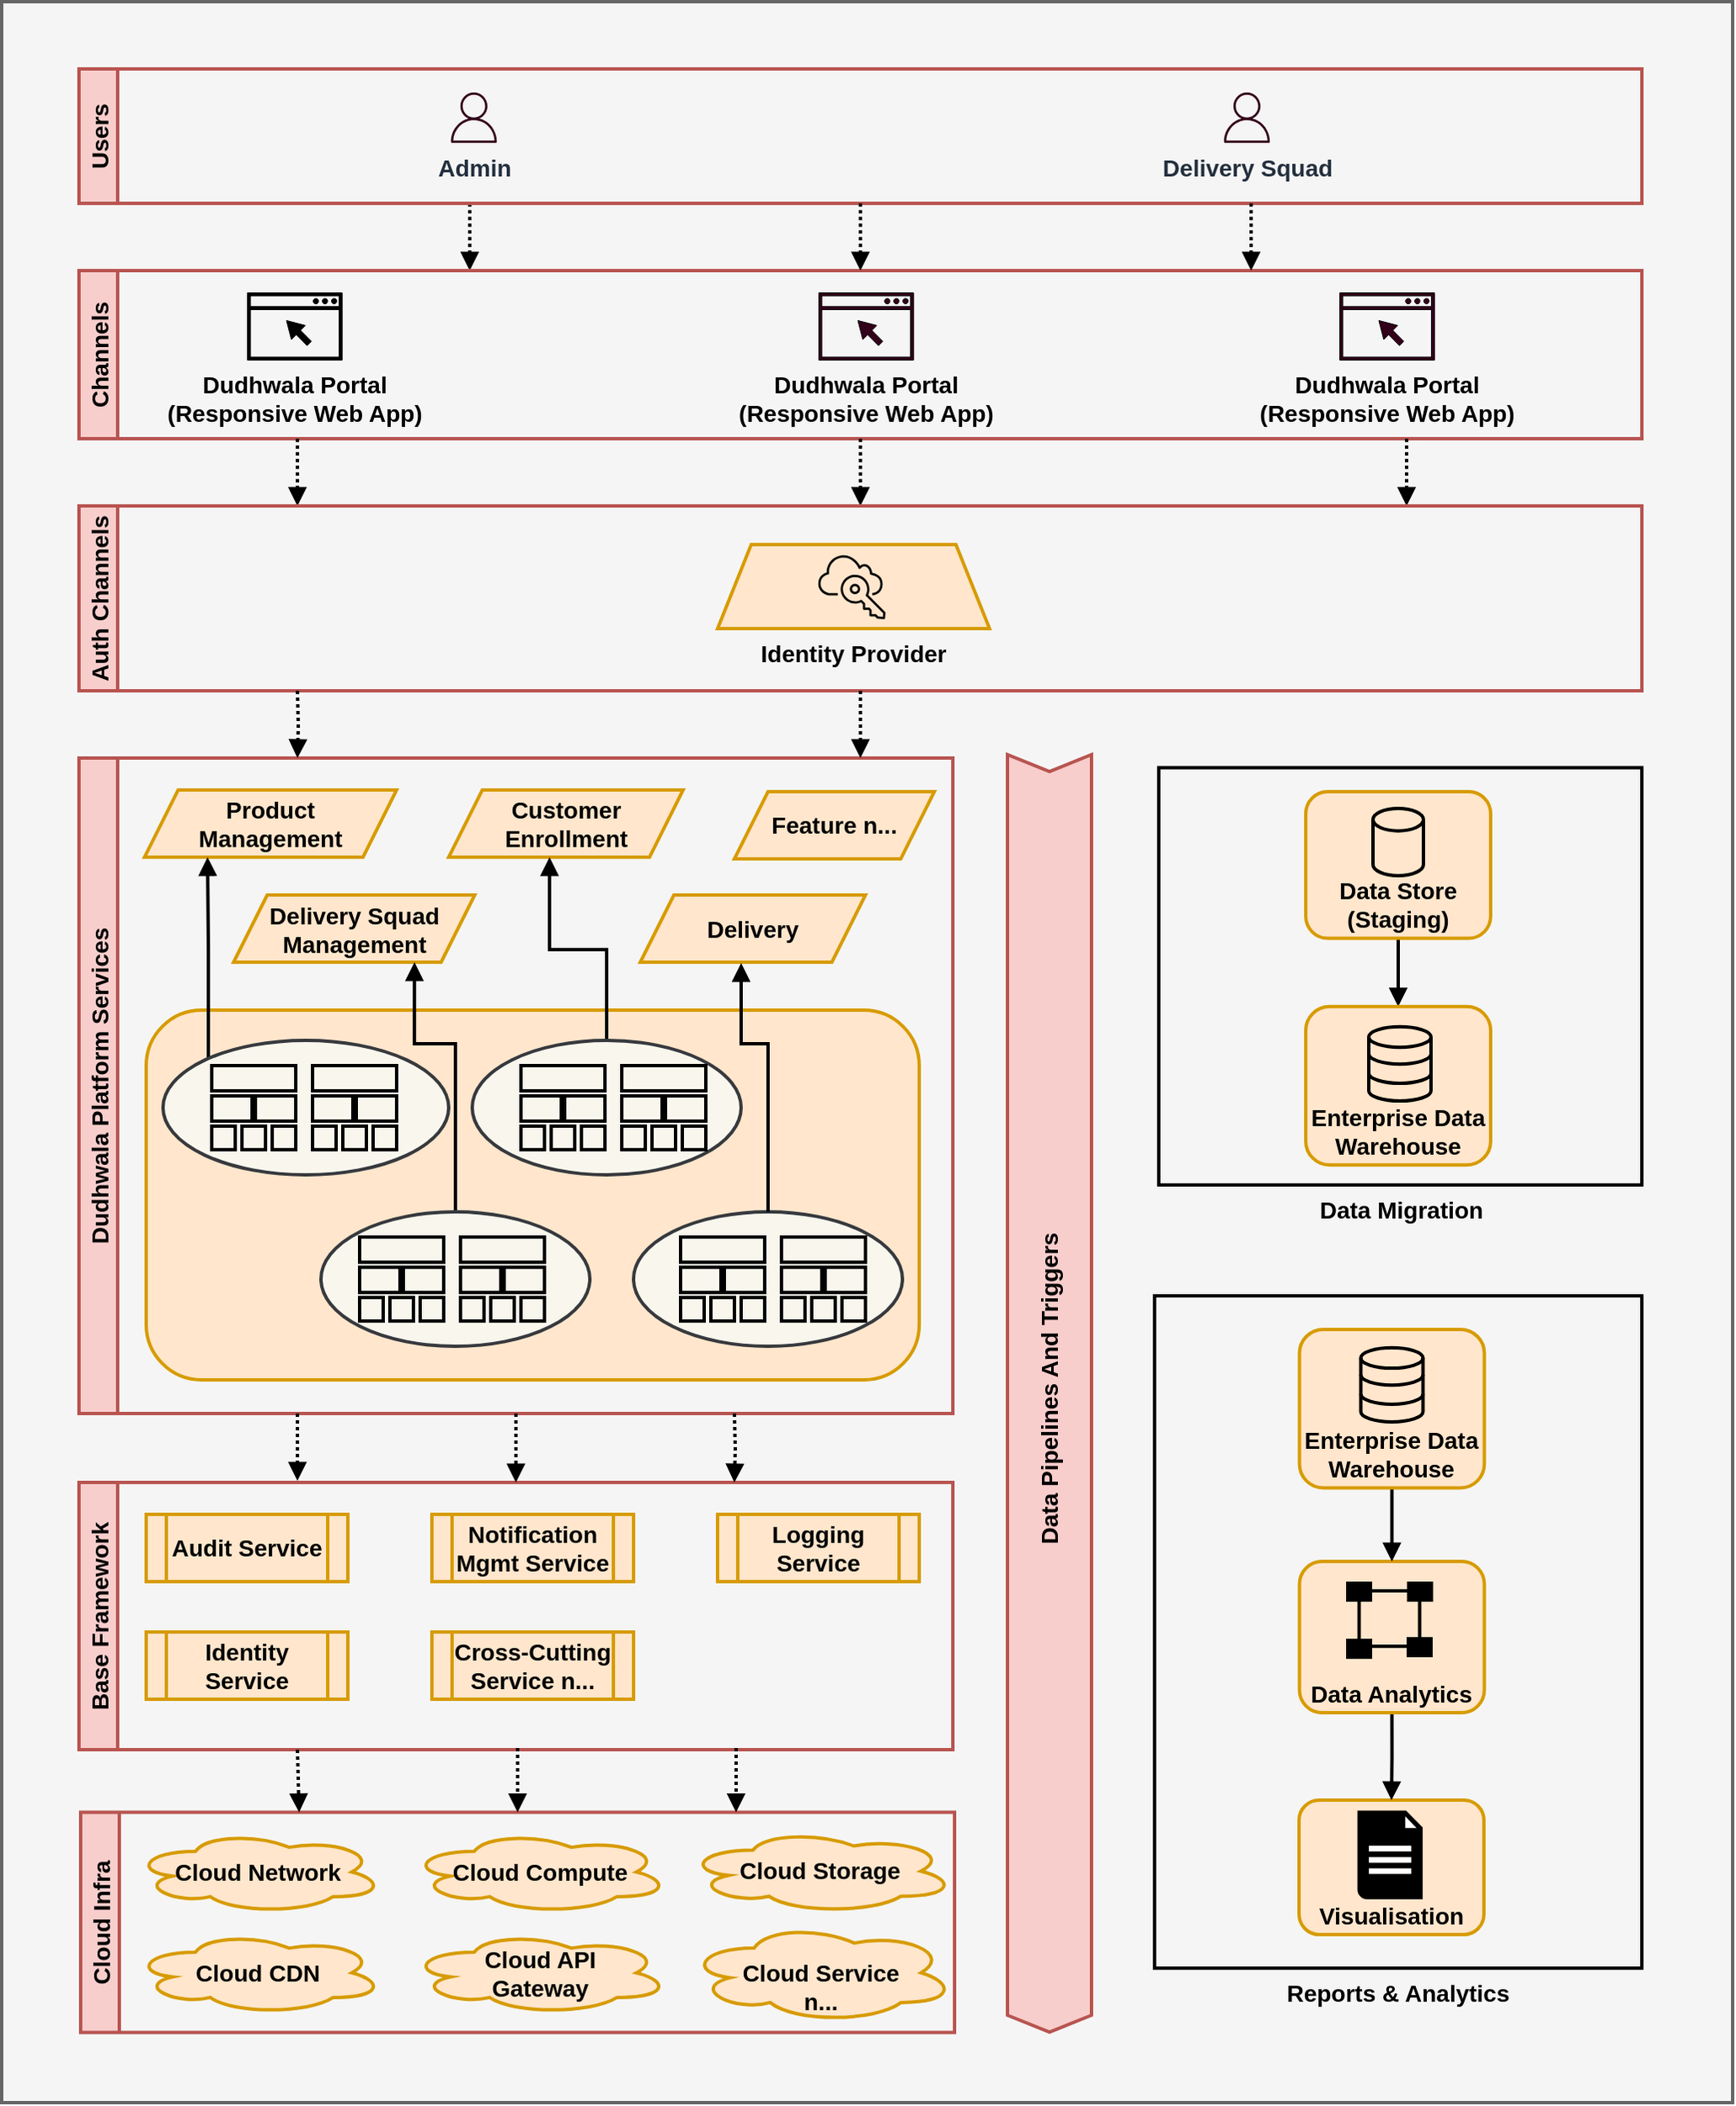 <mxfile>
    <diagram id="JbyR6IlPqAX62n-xWFW8" name="Page-1">
        <mxGraphModel dx="727" dy="558" grid="1" gridSize="10" guides="1" tooltips="1" connect="1" arrows="1" fold="1" page="1" pageScale="1" pageWidth="827" pageHeight="1169" math="0" shadow="0">
            <root>
                <mxCell id="0"/>
                <mxCell id="1" parent="0"/>
                <mxCell id="o24XuK63UDQuEkNAiOs7-57" value="" style="rounded=0;whiteSpace=wrap;html=1;labelBorderColor=none;fillStyle=solid;strokeColor=#666666;strokeWidth=2;fontFamily=Helvetica;fontSize=14;fontColor=#333333;fillColor=#f5f5f5;fontStyle=1" parent="1" vertex="1">
                    <mxGeometry x="54" y="10" width="1030" height="1250" as="geometry"/>
                </mxCell>
                <mxCell id="dCYVfvfBqd2NlbiFJZVF-13" value="" style="edgeStyle=orthogonalEdgeStyle;rounded=0;orthogonalLoop=1;jettySize=auto;html=1;entryX=0.25;entryY=0;entryDx=0;entryDy=0;exitX=0.25;exitY=1;exitDx=0;exitDy=0;dashed=1;endArrow=block;endFill=1;sketch=0;fontFamily=Helvetica;fontSize=14;strokeColor=#000000;strokeWidth=2;dashPattern=1 1;fontStyle=1" parent="1" source="dCYVfvfBqd2NlbiFJZVF-7" target="dCYVfvfBqd2NlbiFJZVF-8" edge="1">
                    <mxGeometry relative="1" as="geometry"/>
                </mxCell>
                <mxCell id="dCYVfvfBqd2NlbiFJZVF-7" value="Users" style="swimlane;horizontal=0;fontStyle=1;sketch=0;fontFamily=Helvetica;fillColor=#f8cecc;strokeColor=#b85450;fontSize=14;strokeWidth=2;" parent="1" vertex="1">
                    <mxGeometry x="100" y="50" width="930" height="80" as="geometry">
                        <mxRectangle x="100" y="50" width="30" height="60" as="alternateBounds"/>
                    </mxGeometry>
                </mxCell>
                <mxCell id="dCYVfvfBqd2NlbiFJZVF-23" value="Admin" style="sketch=0;outlineConnect=0;fontColor=#232F3E;gradientColor=none;fillColor=#33001A;strokeColor=#000000;dashed=0;verticalLabelPosition=bottom;verticalAlign=top;align=center;html=1;fontSize=14;fontStyle=1;aspect=fixed;pointerEvents=1;shape=mxgraph.aws4.user;fontFamily=Helvetica;strokeWidth=2;" parent="dCYVfvfBqd2NlbiFJZVF-7" vertex="1">
                    <mxGeometry x="220" y="14" width="30" height="30" as="geometry"/>
                </mxCell>
                <mxCell id="dCYVfvfBqd2NlbiFJZVF-24" value="Delivery Squad" style="sketch=0;outlineConnect=0;fontColor=#232F3E;gradientColor=none;fillColor=#33001A;strokeColor=#000000;dashed=0;verticalLabelPosition=bottom;verticalAlign=top;align=center;html=1;fontSize=14;fontStyle=1;aspect=fixed;pointerEvents=1;shape=mxgraph.aws4.user;fontFamily=Helvetica;strokeWidth=2;" parent="dCYVfvfBqd2NlbiFJZVF-7" vertex="1">
                    <mxGeometry x="680" y="14" width="30" height="30" as="geometry"/>
                </mxCell>
                <mxCell id="dCYVfvfBqd2NlbiFJZVF-8" value="Channels" style="swimlane;horizontal=0;fontStyle=1;sketch=0;fontFamily=Helvetica;fillColor=#f8cecc;strokeColor=#b85450;fontSize=14;strokeWidth=2;" parent="1" vertex="1">
                    <mxGeometry x="100" y="170" width="930" height="100" as="geometry">
                        <mxRectangle x="100" y="170" width="30" height="60" as="alternateBounds"/>
                    </mxGeometry>
                </mxCell>
                <mxCell id="dCYVfvfBqd2NlbiFJZVF-32" value="Dudhwala Portal &lt;br&gt;(Responsive Web App)" style="sketch=0;pointerEvents=1;shadow=0;dashed=0;html=1;strokeColor=#000000;fillColor=#000000;aspect=fixed;labelPosition=center;verticalLabelPosition=bottom;verticalAlign=top;align=center;outlineConnect=0;shape=mxgraph.vvd.web_browser;fillStyle=solid;fontFamily=Helvetica;fontSize=14;strokeWidth=0.5;fontStyle=1" parent="dCYVfvfBqd2NlbiFJZVF-8" vertex="1">
                    <mxGeometry x="100" y="13" width="56.34" height="40" as="geometry"/>
                </mxCell>
                <mxCell id="o24XuK63UDQuEkNAiOs7-1" value="Dudhwala Portal&lt;br&gt;(Responsive Web App)" style="sketch=0;pointerEvents=1;shadow=0;dashed=0;html=1;strokeColor=#000000;fillColor=#33001A;aspect=fixed;labelPosition=center;verticalLabelPosition=bottom;verticalAlign=top;align=center;outlineConnect=0;shape=mxgraph.vvd.web_browser;fillStyle=solid;fontFamily=Helvetica;fontSize=14;strokeWidth=0.5;fontStyle=1" parent="dCYVfvfBqd2NlbiFJZVF-8" vertex="1">
                    <mxGeometry x="750" y="13" width="56.34" height="40" as="geometry"/>
                </mxCell>
                <mxCell id="o24XuK63UDQuEkNAiOs7-41" value="Dudhwala Portal&lt;br&gt;(Responsive Web App)" style="sketch=0;pointerEvents=1;shadow=0;dashed=0;html=1;strokeColor=#000000;fillColor=#33001A;aspect=fixed;labelPosition=center;verticalLabelPosition=bottom;verticalAlign=top;align=center;outlineConnect=0;shape=mxgraph.vvd.web_browser;fillStyle=solid;fontFamily=Helvetica;fontSize=14;strokeWidth=0.5;fontStyle=1" parent="dCYVfvfBqd2NlbiFJZVF-8" vertex="1">
                    <mxGeometry x="440" y="13" width="56.34" height="40" as="geometry"/>
                </mxCell>
                <mxCell id="dCYVfvfBqd2NlbiFJZVF-14" value="" style="edgeStyle=orthogonalEdgeStyle;rounded=0;orthogonalLoop=1;jettySize=auto;html=1;exitX=0.5;exitY=1;exitDx=0;exitDy=0;entryX=0.5;entryY=0;entryDx=0;entryDy=0;dashed=1;endArrow=block;endFill=1;sketch=0;fontFamily=Helvetica;fontSize=14;strokeColor=#000000;strokeWidth=2;dashPattern=1 1;fontStyle=1" parent="1" source="dCYVfvfBqd2NlbiFJZVF-7" target="dCYVfvfBqd2NlbiFJZVF-8" edge="1">
                    <mxGeometry relative="1" as="geometry">
                        <mxPoint x="240" y="150" as="sourcePoint"/>
                        <mxPoint x="290" y="160" as="targetPoint"/>
                        <Array as="points">
                            <mxPoint x="565" y="130"/>
                            <mxPoint x="565" y="170"/>
                        </Array>
                    </mxGeometry>
                </mxCell>
                <mxCell id="dCYVfvfBqd2NlbiFJZVF-16" value="Dudhwala Platform Services" style="swimlane;horizontal=0;fontStyle=1;fontSize=14;sketch=0;fontFamily=Helvetica;fillColor=#f8cecc;strokeColor=#b85450;strokeWidth=2;" parent="1" vertex="1">
                    <mxGeometry x="100" y="460" width="520" height="390" as="geometry">
                        <mxRectangle x="100" y="170" width="30" height="60" as="alternateBounds"/>
                    </mxGeometry>
                </mxCell>
                <mxCell id="j7dnmn5wsTtFB2skk1Vw-63" value="Product &lt;br&gt;Management" style="shape=parallelogram;perimeter=parallelogramPerimeter;whiteSpace=wrap;html=1;fixedSize=1;rounded=0;glass=0;sketch=0;curveFitting=0.95;strokeWidth=2;fontFamily=Helvetica;fillColor=#ffe6cc;fontSize=14;strokeColor=#d79b00;fontStyle=1" parent="dCYVfvfBqd2NlbiFJZVF-16" vertex="1">
                    <mxGeometry x="39" y="19" width="150" height="40" as="geometry"/>
                </mxCell>
                <mxCell id="j7dnmn5wsTtFB2skk1Vw-64" value="Delivery Squad Management" style="shape=parallelogram;perimeter=parallelogramPerimeter;whiteSpace=wrap;html=1;fixedSize=1;rounded=0;glass=0;sketch=0;curveFitting=0.95;strokeWidth=2;fontFamily=Helvetica;fillColor=#ffe6cc;fontSize=14;strokeColor=#d79b00;fontStyle=1" parent="dCYVfvfBqd2NlbiFJZVF-16" vertex="1">
                    <mxGeometry x="92" y="81.5" width="143.5" height="40" as="geometry"/>
                </mxCell>
                <mxCell id="j7dnmn5wsTtFB2skk1Vw-65" value="Customer Enrollment" style="shape=parallelogram;perimeter=parallelogramPerimeter;whiteSpace=wrap;html=1;fixedSize=1;rounded=0;glass=0;sketch=0;curveFitting=0.95;strokeWidth=2;fontFamily=Helvetica;fillColor=#ffe6cc;fontSize=14;strokeColor=#d79b00;fontStyle=1" parent="dCYVfvfBqd2NlbiFJZVF-16" vertex="1">
                    <mxGeometry x="220" y="19" width="139.5" height="40" as="geometry"/>
                </mxCell>
                <mxCell id="j7dnmn5wsTtFB2skk1Vw-66" value="Delivery" style="shape=parallelogram;perimeter=parallelogramPerimeter;whiteSpace=wrap;html=1;fixedSize=1;rounded=0;glass=0;sketch=0;curveFitting=0.95;strokeWidth=2;fontFamily=Helvetica;fillColor=#ffe6cc;fontSize=14;strokeColor=#d79b00;fontStyle=1" parent="dCYVfvfBqd2NlbiFJZVF-16" vertex="1">
                    <mxGeometry x="334" y="81.5" width="134" height="40" as="geometry"/>
                </mxCell>
                <mxCell id="j7dnmn5wsTtFB2skk1Vw-1" value="" style="rounded=1;whiteSpace=wrap;html=1;sketch=0;spacing=2;strokeWidth=2;glass=0;curveFitting=0.95;fillColor=#ffe6cc;fontFamily=Helvetica;fontSize=14;strokeColor=#d79b00;fontStyle=1" parent="dCYVfvfBqd2NlbiFJZVF-16" vertex="1">
                    <mxGeometry x="40" y="150" width="460" height="220" as="geometry"/>
                </mxCell>
                <mxCell id="j7dnmn5wsTtFB2skk1Vw-67" value="" style="edgeStyle=orthogonalEdgeStyle;rounded=0;orthogonalLoop=1;jettySize=auto;html=1;sketch=0;fillColor=none;fontFamily=Helvetica;endArrow=block;endFill=1;fontSize=14;strokeColor=#000000;strokeWidth=2;fontStyle=1;exitX=0;exitY=0;exitDx=0;exitDy=0;entryX=0.25;entryY=1;entryDx=0;entryDy=0;" parent="dCYVfvfBqd2NlbiFJZVF-16" source="dCYVfvfBqd2NlbiFJZVF-63" target="j7dnmn5wsTtFB2skk1Vw-63" edge="1">
                    <mxGeometry relative="1" as="geometry">
                        <mxPoint x="120" y="160" as="sourcePoint"/>
                        <Array as="points">
                            <mxPoint x="77" y="180"/>
                            <mxPoint x="77" y="114"/>
                        </Array>
                    </mxGeometry>
                </mxCell>
                <mxCell id="dCYVfvfBqd2NlbiFJZVF-63" value="" style="ellipse;whiteSpace=wrap;html=1;sketch=0;fillStyle=solid;fontFamily=Helvetica;fontSize=14;fillColor=#f9f7ed;strokeColor=#36393d;strokeWidth=2;fontStyle=1" parent="dCYVfvfBqd2NlbiFJZVF-16" vertex="1">
                    <mxGeometry x="50" y="168" width="170" height="80" as="geometry"/>
                </mxCell>
                <mxCell id="j7dnmn5wsTtFB2skk1Vw-2" value="" style="rounded=0;whiteSpace=wrap;html=1;sketch=0;fillColor=none;fontFamily=Helvetica;fontSize=14;strokeColor=#000000;strokeWidth=2;fontStyle=1" parent="dCYVfvfBqd2NlbiFJZVF-16" vertex="1">
                    <mxGeometry x="79" y="183" width="50" height="15" as="geometry"/>
                </mxCell>
                <mxCell id="j7dnmn5wsTtFB2skk1Vw-6" value="" style="rounded=0;whiteSpace=wrap;html=1;sketch=0;fillColor=none;fontFamily=Helvetica;fontSize=14;strokeColor=#000000;strokeWidth=2;fontStyle=1" parent="dCYVfvfBqd2NlbiFJZVF-16" vertex="1">
                    <mxGeometry x="79" y="201" width="24" height="15" as="geometry"/>
                </mxCell>
                <mxCell id="j7dnmn5wsTtFB2skk1Vw-7" value="" style="rounded=0;whiteSpace=wrap;html=1;sketch=0;fillColor=none;fontFamily=Helvetica;fontSize=14;strokeColor=#000000;strokeWidth=2;fontStyle=1" parent="dCYVfvfBqd2NlbiFJZVF-16" vertex="1">
                    <mxGeometry x="105" y="201" width="24" height="15" as="geometry"/>
                </mxCell>
                <mxCell id="j7dnmn5wsTtFB2skk1Vw-17" value="" style="rounded=0;whiteSpace=wrap;html=1;sketch=0;fillColor=none;fontFamily=Helvetica;fontSize=14;strokeColor=#000000;strokeWidth=2;fontStyle=1" parent="dCYVfvfBqd2NlbiFJZVF-16" vertex="1">
                    <mxGeometry x="139" y="183" width="50" height="15" as="geometry"/>
                </mxCell>
                <mxCell id="j7dnmn5wsTtFB2skk1Vw-18" value="" style="rounded=0;whiteSpace=wrap;html=1;sketch=0;fillColor=none;fontFamily=Helvetica;fontSize=14;strokeColor=#000000;strokeWidth=2;fontStyle=1" parent="dCYVfvfBqd2NlbiFJZVF-16" vertex="1">
                    <mxGeometry x="139" y="201" width="24" height="15" as="geometry"/>
                </mxCell>
                <mxCell id="j7dnmn5wsTtFB2skk1Vw-19" value="" style="rounded=0;whiteSpace=wrap;html=1;sketch=0;fillColor=none;fontFamily=Helvetica;fontSize=14;strokeColor=#000000;strokeWidth=2;fontStyle=1" parent="dCYVfvfBqd2NlbiFJZVF-16" vertex="1">
                    <mxGeometry x="165" y="201" width="24" height="15" as="geometry"/>
                </mxCell>
                <mxCell id="j7dnmn5wsTtFB2skk1Vw-20" value="" style="rounded=0;whiteSpace=wrap;html=1;sketch=0;fillColor=none;fontFamily=Helvetica;fontSize=14;strokeColor=#000000;strokeWidth=2;fontStyle=1" parent="dCYVfvfBqd2NlbiFJZVF-16" vertex="1">
                    <mxGeometry x="139" y="219" width="14" height="14" as="geometry"/>
                </mxCell>
                <mxCell id="j7dnmn5wsTtFB2skk1Vw-21" value="" style="rounded=0;whiteSpace=wrap;html=1;sketch=0;fillColor=none;fontFamily=Helvetica;fontSize=14;strokeColor=#000000;strokeWidth=2;fontStyle=1" parent="dCYVfvfBqd2NlbiFJZVF-16" vertex="1">
                    <mxGeometry x="157" y="219" width="14" height="14" as="geometry"/>
                </mxCell>
                <mxCell id="j7dnmn5wsTtFB2skk1Vw-22" value="" style="rounded=0;whiteSpace=wrap;html=1;sketch=0;fillColor=none;fontFamily=Helvetica;fontSize=14;strokeColor=#000000;strokeWidth=2;fontStyle=1" parent="dCYVfvfBqd2NlbiFJZVF-16" vertex="1">
                    <mxGeometry x="175" y="219" width="14" height="14" as="geometry"/>
                </mxCell>
                <mxCell id="o24XuK63UDQuEkNAiOs7-49" style="edgeStyle=orthogonalEdgeStyle;rounded=0;sketch=0;orthogonalLoop=1;jettySize=auto;html=1;exitX=0.5;exitY=0;exitDx=0;exitDy=0;strokeColor=#000000;strokeWidth=2;fontFamily=Helvetica;fontSize=14;fontColor=default;endArrow=block;endFill=1;fontStyle=1;" parent="dCYVfvfBqd2NlbiFJZVF-16" source="j7dnmn5wsTtFB2skk1Vw-23" edge="1">
                    <mxGeometry relative="1" as="geometry">
                        <mxPoint x="280" y="59" as="targetPoint"/>
                        <Array as="points">
                            <mxPoint x="314" y="114"/>
                            <mxPoint x="280" y="114"/>
                            <mxPoint x="280" y="59"/>
                        </Array>
                    </mxGeometry>
                </mxCell>
                <mxCell id="j7dnmn5wsTtFB2skk1Vw-23" value="" style="ellipse;whiteSpace=wrap;html=1;sketch=0;fillStyle=solid;fontFamily=Helvetica;fontSize=14;fillColor=#f9f7ed;direction=east;strokeColor=#36393d;strokeWidth=2;fontStyle=1" parent="dCYVfvfBqd2NlbiFJZVF-16" vertex="1">
                    <mxGeometry x="234" y="168" width="160" height="80" as="geometry"/>
                </mxCell>
                <mxCell id="j7dnmn5wsTtFB2skk1Vw-24" value="" style="rounded=0;whiteSpace=wrap;html=1;sketch=0;fillColor=none;fontFamily=Helvetica;fontSize=14;strokeColor=#000000;strokeWidth=2;fontStyle=1" parent="dCYVfvfBqd2NlbiFJZVF-16" vertex="1">
                    <mxGeometry x="263" y="183" width="50" height="15" as="geometry"/>
                </mxCell>
                <mxCell id="j7dnmn5wsTtFB2skk1Vw-25" value="" style="rounded=0;whiteSpace=wrap;html=1;sketch=0;fillColor=none;fontFamily=Helvetica;fontSize=14;strokeColor=#000000;strokeWidth=2;fontStyle=1" parent="dCYVfvfBqd2NlbiFJZVF-16" vertex="1">
                    <mxGeometry x="263" y="201" width="24" height="15" as="geometry"/>
                </mxCell>
                <mxCell id="j7dnmn5wsTtFB2skk1Vw-26" value="" style="rounded=0;whiteSpace=wrap;html=1;sketch=0;fillColor=none;fontFamily=Helvetica;fontSize=14;strokeColor=#000000;strokeWidth=2;fontStyle=1" parent="dCYVfvfBqd2NlbiFJZVF-16" vertex="1">
                    <mxGeometry x="289" y="201" width="24" height="15" as="geometry"/>
                </mxCell>
                <mxCell id="j7dnmn5wsTtFB2skk1Vw-27" value="" style="rounded=0;whiteSpace=wrap;html=1;sketch=0;fillColor=none;fontFamily=Helvetica;fontSize=14;strokeColor=#000000;strokeWidth=2;fontStyle=1" parent="dCYVfvfBqd2NlbiFJZVF-16" vertex="1">
                    <mxGeometry x="323" y="183" width="50" height="15" as="geometry"/>
                </mxCell>
                <mxCell id="j7dnmn5wsTtFB2skk1Vw-28" value="" style="rounded=0;whiteSpace=wrap;html=1;sketch=0;fillColor=none;fontFamily=Helvetica;fontSize=14;strokeColor=#000000;strokeWidth=2;fontStyle=1" parent="dCYVfvfBqd2NlbiFJZVF-16" vertex="1">
                    <mxGeometry x="323" y="201" width="24" height="15" as="geometry"/>
                </mxCell>
                <mxCell id="j7dnmn5wsTtFB2skk1Vw-29" value="" style="rounded=0;whiteSpace=wrap;html=1;sketch=0;fillColor=none;fontFamily=Helvetica;fontSize=14;strokeColor=#000000;strokeWidth=2;fontStyle=1" parent="dCYVfvfBqd2NlbiFJZVF-16" vertex="1">
                    <mxGeometry x="349" y="201" width="24" height="15" as="geometry"/>
                </mxCell>
                <mxCell id="j7dnmn5wsTtFB2skk1Vw-30" value="" style="rounded=0;whiteSpace=wrap;html=1;sketch=0;fillColor=none;fontFamily=Helvetica;fontSize=14;strokeColor=#000000;strokeWidth=2;fontStyle=1" parent="dCYVfvfBqd2NlbiFJZVF-16" vertex="1">
                    <mxGeometry x="323" y="219" width="14" height="14" as="geometry"/>
                </mxCell>
                <mxCell id="j7dnmn5wsTtFB2skk1Vw-31" value="" style="rounded=0;whiteSpace=wrap;html=1;sketch=0;fillColor=none;fontFamily=Helvetica;fontSize=14;strokeColor=#000000;strokeWidth=2;fontStyle=1" parent="dCYVfvfBqd2NlbiFJZVF-16" vertex="1">
                    <mxGeometry x="341" y="219" width="14" height="14" as="geometry"/>
                </mxCell>
                <mxCell id="j7dnmn5wsTtFB2skk1Vw-32" value="" style="rounded=0;whiteSpace=wrap;html=1;sketch=0;fillColor=none;fontFamily=Helvetica;fontSize=14;strokeColor=#000000;strokeWidth=2;fontStyle=1" parent="dCYVfvfBqd2NlbiFJZVF-16" vertex="1">
                    <mxGeometry x="359" y="219" width="14" height="14" as="geometry"/>
                </mxCell>
                <mxCell id="j7dnmn5wsTtFB2skk1Vw-33" value="" style="rounded=0;whiteSpace=wrap;html=1;sketch=0;fillColor=none;fontFamily=Helvetica;fontSize=14;strokeColor=#000000;strokeWidth=2;fontStyle=1" parent="dCYVfvfBqd2NlbiFJZVF-16" vertex="1">
                    <mxGeometry x="263" y="219" width="14" height="14" as="geometry"/>
                </mxCell>
                <mxCell id="j7dnmn5wsTtFB2skk1Vw-34" value="" style="rounded=0;whiteSpace=wrap;html=1;sketch=0;fillColor=none;fontFamily=Helvetica;fontSize=14;strokeColor=#000000;strokeWidth=2;fontStyle=1" parent="dCYVfvfBqd2NlbiFJZVF-16" vertex="1">
                    <mxGeometry x="281" y="219" width="14" height="14" as="geometry"/>
                </mxCell>
                <mxCell id="j7dnmn5wsTtFB2skk1Vw-35" value="" style="rounded=0;whiteSpace=wrap;html=1;sketch=0;fillColor=none;fontFamily=Helvetica;fontSize=14;strokeColor=#000000;strokeWidth=2;fontStyle=1" parent="dCYVfvfBqd2NlbiFJZVF-16" vertex="1">
                    <mxGeometry x="299" y="219" width="14" height="14" as="geometry"/>
                </mxCell>
                <mxCell id="j7dnmn5wsTtFB2skk1Vw-68" value="" style="edgeStyle=orthogonalEdgeStyle;rounded=0;orthogonalLoop=1;jettySize=auto;html=1;entryX=0.75;entryY=1;entryDx=0;entryDy=0;sketch=0;fillColor=none;fontFamily=Helvetica;endArrow=block;endFill=1;fontSize=14;strokeColor=#000000;strokeWidth=2;fontStyle=1" parent="dCYVfvfBqd2NlbiFJZVF-16" source="j7dnmn5wsTtFB2skk1Vw-36" target="j7dnmn5wsTtFB2skk1Vw-64" edge="1">
                    <mxGeometry relative="1" as="geometry">
                        <Array as="points">
                            <mxPoint x="224" y="170"/>
                            <mxPoint x="200" y="170"/>
                        </Array>
                    </mxGeometry>
                </mxCell>
                <mxCell id="j7dnmn5wsTtFB2skk1Vw-36" value="" style="ellipse;whiteSpace=wrap;html=1;sketch=0;fillStyle=solid;fontFamily=Helvetica;fontSize=14;fillColor=#f9f7ed;strokeColor=#36393d;strokeWidth=2;fontStyle=1" parent="dCYVfvfBqd2NlbiFJZVF-16" vertex="1">
                    <mxGeometry x="144" y="270" width="160" height="80" as="geometry"/>
                </mxCell>
                <mxCell id="j7dnmn5wsTtFB2skk1Vw-37" value="" style="rounded=0;whiteSpace=wrap;html=1;sketch=0;fillColor=none;fontFamily=Helvetica;fontSize=14;strokeColor=#000000;strokeWidth=2;fontStyle=1" parent="dCYVfvfBqd2NlbiFJZVF-16" vertex="1">
                    <mxGeometry x="167" y="285" width="50" height="15" as="geometry"/>
                </mxCell>
                <mxCell id="j7dnmn5wsTtFB2skk1Vw-38" value="" style="rounded=0;whiteSpace=wrap;html=1;sketch=0;fillColor=none;fontFamily=Helvetica;fontSize=14;strokeColor=#000000;strokeWidth=2;fontStyle=1" parent="dCYVfvfBqd2NlbiFJZVF-16" vertex="1">
                    <mxGeometry x="167" y="303" width="24" height="15" as="geometry"/>
                </mxCell>
                <mxCell id="j7dnmn5wsTtFB2skk1Vw-39" value="" style="rounded=0;whiteSpace=wrap;html=1;sketch=0;fillColor=none;fontFamily=Helvetica;fontSize=14;strokeColor=#000000;strokeWidth=2;fontStyle=1" parent="dCYVfvfBqd2NlbiFJZVF-16" vertex="1">
                    <mxGeometry x="193" y="303" width="24" height="15" as="geometry"/>
                </mxCell>
                <mxCell id="j7dnmn5wsTtFB2skk1Vw-40" value="" style="rounded=0;whiteSpace=wrap;html=1;sketch=0;fillColor=none;fontFamily=Helvetica;fontSize=14;strokeColor=#000000;strokeWidth=2;fontStyle=1" parent="dCYVfvfBqd2NlbiFJZVF-16" vertex="1">
                    <mxGeometry x="227" y="285" width="50" height="15" as="geometry"/>
                </mxCell>
                <mxCell id="j7dnmn5wsTtFB2skk1Vw-41" value="" style="rounded=0;whiteSpace=wrap;html=1;sketch=0;fillColor=none;fontFamily=Helvetica;fontSize=14;strokeColor=#000000;strokeWidth=2;fontStyle=1" parent="dCYVfvfBqd2NlbiFJZVF-16" vertex="1">
                    <mxGeometry x="227" y="303" width="24" height="15" as="geometry"/>
                </mxCell>
                <mxCell id="j7dnmn5wsTtFB2skk1Vw-42" value="" style="rounded=0;whiteSpace=wrap;html=1;sketch=0;fillColor=none;fontFamily=Helvetica;fontSize=14;strokeColor=#000000;strokeWidth=2;fontStyle=1" parent="dCYVfvfBqd2NlbiFJZVF-16" vertex="1">
                    <mxGeometry x="253" y="303" width="24" height="15" as="geometry"/>
                </mxCell>
                <mxCell id="j7dnmn5wsTtFB2skk1Vw-43" value="" style="rounded=0;whiteSpace=wrap;html=1;sketch=0;fillColor=none;fontFamily=Helvetica;fontSize=14;strokeColor=#000000;strokeWidth=2;fontStyle=1" parent="dCYVfvfBqd2NlbiFJZVF-16" vertex="1">
                    <mxGeometry x="227" y="321" width="14" height="14" as="geometry"/>
                </mxCell>
                <mxCell id="j7dnmn5wsTtFB2skk1Vw-44" value="" style="rounded=0;whiteSpace=wrap;html=1;sketch=0;fillColor=none;fontFamily=Helvetica;fontSize=14;strokeColor=#000000;strokeWidth=2;fontStyle=1" parent="dCYVfvfBqd2NlbiFJZVF-16" vertex="1">
                    <mxGeometry x="245" y="321" width="14" height="14" as="geometry"/>
                </mxCell>
                <mxCell id="j7dnmn5wsTtFB2skk1Vw-45" value="" style="rounded=0;whiteSpace=wrap;html=1;sketch=0;fillColor=none;fontFamily=Helvetica;fontSize=14;strokeColor=#000000;strokeWidth=2;fontStyle=1" parent="dCYVfvfBqd2NlbiFJZVF-16" vertex="1">
                    <mxGeometry x="263" y="321" width="14" height="14" as="geometry"/>
                </mxCell>
                <mxCell id="j7dnmn5wsTtFB2skk1Vw-46" value="" style="rounded=0;whiteSpace=wrap;html=1;sketch=0;fillColor=none;fontFamily=Helvetica;fontSize=14;strokeColor=#000000;strokeWidth=2;fontStyle=1" parent="dCYVfvfBqd2NlbiFJZVF-16" vertex="1">
                    <mxGeometry x="167" y="321" width="14" height="14" as="geometry"/>
                </mxCell>
                <mxCell id="j7dnmn5wsTtFB2skk1Vw-47" value="" style="rounded=0;whiteSpace=wrap;html=1;sketch=0;fillColor=none;fontFamily=Helvetica;fontSize=14;strokeColor=#000000;strokeWidth=2;fontStyle=1" parent="dCYVfvfBqd2NlbiFJZVF-16" vertex="1">
                    <mxGeometry x="185" y="321" width="14" height="14" as="geometry"/>
                </mxCell>
                <mxCell id="j7dnmn5wsTtFB2skk1Vw-48" value="" style="rounded=0;whiteSpace=wrap;html=1;sketch=0;fillColor=none;fontFamily=Helvetica;fontSize=14;strokeColor=#000000;strokeWidth=2;fontStyle=1" parent="dCYVfvfBqd2NlbiFJZVF-16" vertex="1">
                    <mxGeometry x="203" y="321" width="14" height="14" as="geometry"/>
                </mxCell>
                <mxCell id="j7dnmn5wsTtFB2skk1Vw-8" value="" style="rounded=0;whiteSpace=wrap;html=1;sketch=0;fillColor=none;fontFamily=Helvetica;fontSize=14;strokeColor=#000000;strokeWidth=2;fontStyle=1" parent="dCYVfvfBqd2NlbiFJZVF-16" vertex="1">
                    <mxGeometry x="79" y="219" width="14" height="14" as="geometry"/>
                </mxCell>
                <mxCell id="j7dnmn5wsTtFB2skk1Vw-9" value="" style="rounded=0;whiteSpace=wrap;html=1;sketch=0;fillColor=none;fontFamily=Helvetica;fontSize=14;strokeColor=#000000;strokeWidth=2;fontStyle=1" parent="dCYVfvfBqd2NlbiFJZVF-16" vertex="1">
                    <mxGeometry x="97" y="219" width="14" height="14" as="geometry"/>
                </mxCell>
                <mxCell id="j7dnmn5wsTtFB2skk1Vw-10" value="" style="rounded=0;whiteSpace=wrap;html=1;sketch=0;fillColor=none;fontFamily=Helvetica;fontSize=14;strokeColor=#000000;strokeWidth=2;fontStyle=1" parent="dCYVfvfBqd2NlbiFJZVF-16" vertex="1">
                    <mxGeometry x="115" y="219" width="14" height="14" as="geometry"/>
                </mxCell>
                <mxCell id="j7dnmn5wsTtFB2skk1Vw-50" value="" style="ellipse;whiteSpace=wrap;html=1;sketch=0;fillStyle=solid;fontFamily=Helvetica;fontSize=14;fillColor=#f9f7ed;strokeColor=#36393d;strokeWidth=2;fontStyle=1" parent="dCYVfvfBqd2NlbiFJZVF-16" vertex="1">
                    <mxGeometry x="330" y="270" width="160" height="80" as="geometry"/>
                </mxCell>
                <mxCell id="j7dnmn5wsTtFB2skk1Vw-51" value="" style="rounded=0;whiteSpace=wrap;html=1;sketch=0;fillColor=none;fontFamily=Helvetica;fontSize=14;strokeColor=#000000;strokeWidth=2;fontStyle=1" parent="dCYVfvfBqd2NlbiFJZVF-16" vertex="1">
                    <mxGeometry x="358" y="285" width="50" height="15" as="geometry"/>
                </mxCell>
                <mxCell id="j7dnmn5wsTtFB2skk1Vw-52" value="" style="rounded=0;whiteSpace=wrap;html=1;sketch=0;fillColor=none;fontFamily=Helvetica;fontSize=14;strokeColor=#000000;strokeWidth=2;fontStyle=1" parent="dCYVfvfBqd2NlbiFJZVF-16" vertex="1">
                    <mxGeometry x="358" y="303" width="24" height="15" as="geometry"/>
                </mxCell>
                <mxCell id="j7dnmn5wsTtFB2skk1Vw-53" value="" style="rounded=0;whiteSpace=wrap;html=1;sketch=0;fillColor=none;fontFamily=Helvetica;fontSize=14;strokeColor=#000000;strokeWidth=2;fontStyle=1" parent="dCYVfvfBqd2NlbiFJZVF-16" vertex="1">
                    <mxGeometry x="384" y="303" width="24" height="15" as="geometry"/>
                </mxCell>
                <mxCell id="j7dnmn5wsTtFB2skk1Vw-54" value="" style="rounded=0;whiteSpace=wrap;html=1;sketch=0;fillColor=none;fontFamily=Helvetica;fontSize=14;strokeColor=#000000;strokeWidth=2;fontStyle=1" parent="dCYVfvfBqd2NlbiFJZVF-16" vertex="1">
                    <mxGeometry x="418" y="285" width="50" height="15" as="geometry"/>
                </mxCell>
                <mxCell id="j7dnmn5wsTtFB2skk1Vw-55" value="" style="rounded=0;whiteSpace=wrap;html=1;sketch=0;fillColor=none;fontFamily=Helvetica;fontSize=14;strokeColor=#000000;strokeWidth=2;fontStyle=1" parent="dCYVfvfBqd2NlbiFJZVF-16" vertex="1">
                    <mxGeometry x="418" y="303" width="24" height="15" as="geometry"/>
                </mxCell>
                <mxCell id="j7dnmn5wsTtFB2skk1Vw-56" value="" style="rounded=0;whiteSpace=wrap;html=1;sketch=0;fillColor=none;fontFamily=Helvetica;fontSize=14;strokeColor=#000000;strokeWidth=2;fontStyle=1" parent="dCYVfvfBqd2NlbiFJZVF-16" vertex="1">
                    <mxGeometry x="444" y="303" width="24" height="15" as="geometry"/>
                </mxCell>
                <mxCell id="j7dnmn5wsTtFB2skk1Vw-57" value="" style="rounded=0;whiteSpace=wrap;html=1;sketch=0;fillColor=none;fontFamily=Helvetica;fontSize=14;strokeColor=#000000;strokeWidth=2;fontStyle=1" parent="dCYVfvfBqd2NlbiFJZVF-16" vertex="1">
                    <mxGeometry x="418" y="321" width="14" height="14" as="geometry"/>
                </mxCell>
                <mxCell id="j7dnmn5wsTtFB2skk1Vw-58" value="" style="rounded=0;whiteSpace=wrap;html=1;sketch=0;fillColor=none;fontFamily=Helvetica;fontSize=14;strokeColor=#000000;strokeWidth=2;fontStyle=1" parent="dCYVfvfBqd2NlbiFJZVF-16" vertex="1">
                    <mxGeometry x="436" y="321" width="14" height="14" as="geometry"/>
                </mxCell>
                <mxCell id="j7dnmn5wsTtFB2skk1Vw-59" value="" style="rounded=0;whiteSpace=wrap;html=1;sketch=0;fillColor=none;fontFamily=Helvetica;fontSize=14;strokeColor=#000000;strokeWidth=2;fontStyle=1" parent="dCYVfvfBqd2NlbiFJZVF-16" vertex="1">
                    <mxGeometry x="454" y="321" width="14" height="14" as="geometry"/>
                </mxCell>
                <mxCell id="j7dnmn5wsTtFB2skk1Vw-60" value="" style="rounded=0;whiteSpace=wrap;html=1;sketch=0;fillColor=none;fontFamily=Helvetica;fontSize=14;strokeColor=#000000;strokeWidth=2;fontStyle=1" parent="dCYVfvfBqd2NlbiFJZVF-16" vertex="1">
                    <mxGeometry x="358" y="321" width="14" height="14" as="geometry"/>
                </mxCell>
                <mxCell id="j7dnmn5wsTtFB2skk1Vw-61" value="" style="rounded=0;whiteSpace=wrap;html=1;sketch=0;fillColor=none;fontFamily=Helvetica;fontSize=14;strokeColor=#000000;strokeWidth=2;fontStyle=1" parent="dCYVfvfBqd2NlbiFJZVF-16" vertex="1">
                    <mxGeometry x="376" y="321" width="14" height="14" as="geometry"/>
                </mxCell>
                <mxCell id="j7dnmn5wsTtFB2skk1Vw-62" value="" style="rounded=0;whiteSpace=wrap;html=1;sketch=0;fillColor=none;fontFamily=Helvetica;fontSize=14;strokeColor=#000000;strokeWidth=2;fontStyle=1" parent="dCYVfvfBqd2NlbiFJZVF-16" vertex="1">
                    <mxGeometry x="394" y="321" width="14" height="14" as="geometry"/>
                </mxCell>
                <mxCell id="j7dnmn5wsTtFB2skk1Vw-70" value="" style="edgeStyle=orthogonalEdgeStyle;rounded=0;orthogonalLoop=1;jettySize=auto;html=1;exitX=0.5;exitY=0;exitDx=0;exitDy=0;sketch=0;fillColor=none;fontFamily=Helvetica;endArrow=block;endFill=1;fontSize=14;strokeColor=#000000;strokeWidth=2;fontStyle=1;" parent="dCYVfvfBqd2NlbiFJZVF-16" source="j7dnmn5wsTtFB2skk1Vw-50" edge="1">
                    <mxGeometry relative="1" as="geometry">
                        <mxPoint x="324" y="178" as="sourcePoint"/>
                        <mxPoint x="394" y="122" as="targetPoint"/>
                        <Array as="points">
                            <mxPoint x="410" y="170"/>
                            <mxPoint x="394" y="170"/>
                        </Array>
                    </mxGeometry>
                </mxCell>
                <mxCell id="dCYVfvfBqd2NlbiFJZVF-20" value="" style="edgeStyle=orthogonalEdgeStyle;rounded=0;orthogonalLoop=1;jettySize=auto;html=1;dashed=1;endArrow=block;endFill=1;sketch=0;fontFamily=Helvetica;fontSize=14;strokeColor=#000000;strokeWidth=2;dashPattern=1 1;fontStyle=1" parent="1" edge="1">
                    <mxGeometry relative="1" as="geometry">
                        <mxPoint x="230" y="270" as="sourcePoint"/>
                        <mxPoint x="230" y="310" as="targetPoint"/>
                        <Array as="points">
                            <mxPoint x="230" y="310"/>
                        </Array>
                    </mxGeometry>
                </mxCell>
                <mxCell id="dCYVfvfBqd2NlbiFJZVF-21" value="" style="edgeStyle=orthogonalEdgeStyle;rounded=0;orthogonalLoop=1;jettySize=auto;html=1;dashed=1;endArrow=block;endFill=1;sketch=0;fontFamily=Helvetica;fontSize=14;strokeColor=#000000;strokeWidth=2;dashPattern=1 1;fontStyle=1" parent="1" edge="1">
                    <mxGeometry relative="1" as="geometry">
                        <mxPoint x="890" y="270" as="sourcePoint"/>
                        <mxPoint x="890" y="310" as="targetPoint"/>
                        <Array as="points">
                            <mxPoint x="890" y="270"/>
                        </Array>
                    </mxGeometry>
                </mxCell>
                <mxCell id="dCYVfvfBqd2NlbiFJZVF-22" value="" style="edgeStyle=orthogonalEdgeStyle;rounded=0;orthogonalLoop=1;jettySize=auto;html=1;dashed=1;endArrow=block;endFill=1;sketch=0;fontFamily=Helvetica;fontSize=14;strokeColor=#000000;entryX=0.5;entryY=0;entryDx=0;entryDy=0;strokeWidth=2;dashPattern=1 1;fontStyle=1" parent="1" target="dCYVfvfBqd2NlbiFJZVF-45" edge="1">
                    <mxGeometry relative="1" as="geometry">
                        <mxPoint x="565" y="270" as="sourcePoint"/>
                        <mxPoint x="490" y="310" as="targetPoint"/>
                        <Array as="points">
                            <mxPoint x="565" y="290"/>
                            <mxPoint x="565" y="290"/>
                        </Array>
                    </mxGeometry>
                </mxCell>
                <mxCell id="dCYVfvfBqd2NlbiFJZVF-44" value="" style="edgeStyle=orthogonalEdgeStyle;rounded=0;orthogonalLoop=1;jettySize=auto;html=1;exitX=0.75;exitY=1;exitDx=0;exitDy=0;entryX=0.75;entryY=0;entryDx=0;entryDy=0;dashed=1;endArrow=block;endFill=1;sketch=0;fontFamily=Helvetica;fontSize=14;strokeColor=#000000;strokeWidth=2;dashPattern=1 1;fontStyle=1" parent="1" source="dCYVfvfBqd2NlbiFJZVF-7" target="dCYVfvfBqd2NlbiFJZVF-8" edge="1">
                    <mxGeometry relative="1" as="geometry">
                        <mxPoint x="370" y="140" as="sourcePoint"/>
                        <mxPoint x="370" y="180" as="targetPoint"/>
                        <Array as="points">
                            <mxPoint x="798" y="140"/>
                            <mxPoint x="798" y="140"/>
                        </Array>
                    </mxGeometry>
                </mxCell>
                <mxCell id="dCYVfvfBqd2NlbiFJZVF-45" value="Auth Channels" style="swimlane;horizontal=0;fontStyle=1;sketch=0;fontFamily=Helvetica;fillColor=#f8cecc;strokeColor=#b85450;fontSize=14;strokeWidth=2;" parent="1" vertex="1">
                    <mxGeometry x="100" y="310" width="930" height="110" as="geometry">
                        <mxRectangle x="100" y="170" width="30" height="60" as="alternateBounds"/>
                    </mxGeometry>
                </mxCell>
                <mxCell id="dCYVfvfBqd2NlbiFJZVF-51" value="Identity Provider" style="shape=trapezoid;perimeter=trapezoidPerimeter;whiteSpace=wrap;html=1;fixedSize=1;sketch=0;fillStyle=solid;strokeColor=#d79b00;fillColor=#ffe6cc;labelPosition=center;verticalLabelPosition=bottom;align=center;verticalAlign=top;fontFamily=Helvetica;fontSize=14;strokeWidth=2;fontStyle=1;" parent="dCYVfvfBqd2NlbiFJZVF-45" vertex="1">
                    <mxGeometry x="380" y="23" width="161.83" height="50" as="geometry"/>
                </mxCell>
                <mxCell id="o24XuK63UDQuEkNAiOs7-44" value="" style="sketch=0;points=[[0,0,0],[0.25,0,0],[0.5,0,0],[0.75,0,0],[1,0,0],[0,1,0],[0.25,1,0],[0.5,1,0],[0.75,1,0],[1,1,0],[0,0.25,0],[0,0.5,0],[0,0.75,0],[1,0.25,0],[1,0.5,0],[1,0.75,0]];outlineConnect=0;fontColor=#232F3E;gradientColor=none;gradientDirection=north;fillColor=none;strokeColor=#000000;dashed=0;verticalLabelPosition=bottom;verticalAlign=top;align=center;html=1;fontSize=14;fontStyle=1;aspect=fixed;shape=mxgraph.aws4.resourceIcon;resIcon=mxgraph.aws4.single_sign_on;labelBorderColor=none;fillStyle=auto;strokeWidth=2;fontFamily=Helvetica;" parent="dCYVfvfBqd2NlbiFJZVF-45" vertex="1">
                    <mxGeometry x="434.91" y="23" width="50" height="50" as="geometry"/>
                </mxCell>
                <mxCell id="dCYVfvfBqd2NlbiFJZVF-53" value="" style="edgeStyle=orthogonalEdgeStyle;rounded=0;orthogonalLoop=1;jettySize=auto;html=1;entryX=0.25;entryY=0;entryDx=0;entryDy=0;dashed=1;endArrow=block;endFill=1;sketch=0;fontFamily=Helvetica;fontSize=14;strokeColor=#000000;strokeWidth=2;dashPattern=1 1;fontStyle=1" parent="1" target="dCYVfvfBqd2NlbiFJZVF-16" edge="1">
                    <mxGeometry relative="1" as="geometry">
                        <mxPoint x="230" y="420" as="sourcePoint"/>
                        <mxPoint x="240" y="320" as="targetPoint"/>
                    </mxGeometry>
                </mxCell>
                <mxCell id="dCYVfvfBqd2NlbiFJZVF-54" value="" style="edgeStyle=orthogonalEdgeStyle;rounded=0;orthogonalLoop=1;jettySize=auto;html=1;dashed=1;endArrow=block;endFill=1;exitX=0.5;exitY=1;exitDx=0;exitDy=0;sketch=0;fontFamily=Helvetica;fontSize=14;strokeColor=#000000;strokeWidth=2;dashPattern=1 1;fontStyle=1" parent="1" source="dCYVfvfBqd2NlbiFJZVF-45" edge="1">
                    <mxGeometry relative="1" as="geometry">
                        <mxPoint x="240" y="440" as="sourcePoint"/>
                        <mxPoint x="565" y="460" as="targetPoint"/>
                    </mxGeometry>
                </mxCell>
                <mxCell id="j7dnmn5wsTtFB2skk1Vw-139" value="Base Framework" style="swimlane;horizontal=0;fontStyle=1;sketch=0;fontFamily=Helvetica;startSize=23;fillColor=#f8cecc;strokeColor=#b85450;fontSize=14;strokeWidth=2;" parent="1" vertex="1">
                    <mxGeometry x="100" y="891" width="520" height="159" as="geometry">
                        <mxRectangle x="100" y="170" width="30" height="60" as="alternateBounds"/>
                    </mxGeometry>
                </mxCell>
                <mxCell id="j7dnmn5wsTtFB2skk1Vw-146" value="Notification Mgmt Service" style="shape=process;whiteSpace=wrap;html=1;backgroundOutline=1;rounded=0;glass=0;sketch=0;curveFitting=0.95;fontFamily=Helvetica;strokeWidth=2;fillColor=#ffe6cc;fontSize=14;strokeColor=#d79b00;fontStyle=1;" parent="j7dnmn5wsTtFB2skk1Vw-139" vertex="1">
                    <mxGeometry x="210" y="19" width="120" height="40" as="geometry"/>
                </mxCell>
                <mxCell id="j7dnmn5wsTtFB2skk1Vw-148" value="Audit Service" style="shape=process;whiteSpace=wrap;html=1;backgroundOutline=1;rounded=0;glass=0;sketch=0;curveFitting=0.95;fontFamily=Helvetica;strokeWidth=2;fillColor=#ffe6cc;fontSize=14;strokeColor=#d79b00;fontStyle=1;" parent="j7dnmn5wsTtFB2skk1Vw-139" vertex="1">
                    <mxGeometry x="40" y="19" width="120" height="40" as="geometry"/>
                </mxCell>
                <mxCell id="j7dnmn5wsTtFB2skk1Vw-151" value="Logging Service" style="shape=process;whiteSpace=wrap;html=1;backgroundOutline=1;rounded=0;glass=0;sketch=0;curveFitting=0.95;fontFamily=Helvetica;strokeWidth=2;fillColor=#ffe6cc;fontSize=14;strokeColor=#d79b00;fontStyle=1;" parent="j7dnmn5wsTtFB2skk1Vw-139" vertex="1">
                    <mxGeometry x="380" y="19" width="120" height="40" as="geometry"/>
                </mxCell>
                <mxCell id="j7dnmn5wsTtFB2skk1Vw-153" value="Identity Service" style="shape=process;whiteSpace=wrap;html=1;backgroundOutline=1;rounded=0;glass=0;sketch=0;curveFitting=0.95;fontFamily=Helvetica;strokeWidth=2;fillColor=#ffe6cc;fontSize=14;strokeColor=#d79b00;fontStyle=1;" parent="j7dnmn5wsTtFB2skk1Vw-139" vertex="1">
                    <mxGeometry x="40" y="89" width="120" height="40" as="geometry"/>
                </mxCell>
                <mxCell id="4" value="Cross-Cutting Service n..." style="shape=process;whiteSpace=wrap;html=1;backgroundOutline=1;rounded=0;glass=0;sketch=0;curveFitting=0.95;fontFamily=Helvetica;strokeWidth=2;fillColor=#ffe6cc;fontSize=14;strokeColor=#d79b00;fontStyle=1;" parent="j7dnmn5wsTtFB2skk1Vw-139" vertex="1">
                    <mxGeometry x="210" y="89" width="120" height="40" as="geometry"/>
                </mxCell>
                <mxCell id="j7dnmn5wsTtFB2skk1Vw-154" value="" style="edgeStyle=orthogonalEdgeStyle;rounded=0;orthogonalLoop=1;jettySize=auto;html=1;dashed=1;endArrow=block;endFill=1;sketch=0;fontFamily=Helvetica;exitX=0.25;exitY=1;exitDx=0;exitDy=0;fillColor=none;fontSize=14;strokeColor=#000000;strokeWidth=2;dashPattern=1 1;fontStyle=1" parent="1" source="dCYVfvfBqd2NlbiFJZVF-16" edge="1">
                    <mxGeometry relative="1" as="geometry">
                        <mxPoint x="240" y="430" as="sourcePoint"/>
                        <mxPoint x="230" y="890" as="targetPoint"/>
                    </mxGeometry>
                </mxCell>
                <mxCell id="j7dnmn5wsTtFB2skk1Vw-155" value="" style="edgeStyle=orthogonalEdgeStyle;rounded=0;orthogonalLoop=1;jettySize=auto;html=1;entryX=0.5;entryY=0;entryDx=0;entryDy=0;dashed=1;endArrow=block;endFill=1;exitX=0.5;exitY=1;exitDx=0;exitDy=0;sketch=0;fontFamily=Helvetica;fillColor=none;fontSize=14;strokeColor=#000000;strokeWidth=2;dashPattern=1 1;fontStyle=1" parent="1" source="dCYVfvfBqd2NlbiFJZVF-16" target="j7dnmn5wsTtFB2skk1Vw-139" edge="1">
                    <mxGeometry relative="1" as="geometry">
                        <mxPoint x="370" y="430" as="sourcePoint"/>
                        <mxPoint x="370" y="470" as="targetPoint"/>
                    </mxGeometry>
                </mxCell>
                <mxCell id="j7dnmn5wsTtFB2skk1Vw-156" value="" style="edgeStyle=orthogonalEdgeStyle;rounded=0;orthogonalLoop=1;jettySize=auto;html=1;entryX=0.75;entryY=0;entryDx=0;entryDy=0;dashed=1;endArrow=block;endFill=1;sketch=0;fontFamily=Helvetica;fillColor=none;fontSize=14;strokeColor=#000000;strokeWidth=2;dashPattern=1 1;fontStyle=1" parent="1" target="j7dnmn5wsTtFB2skk1Vw-139" edge="1">
                    <mxGeometry relative="1" as="geometry">
                        <mxPoint x="490" y="850" as="sourcePoint"/>
                        <mxPoint x="500" y="470" as="targetPoint"/>
                    </mxGeometry>
                </mxCell>
                <mxCell id="j7dnmn5wsTtFB2skk1Vw-181" value="Cloud Infra" style="swimlane;horizontal=0;fontStyle=1;sketch=0;fontFamily=Helvetica;startSize=23;fillColor=#f8cecc;strokeColor=#b85450;fontSize=14;strokeWidth=2;" parent="1" vertex="1">
                    <mxGeometry x="101" y="1087.25" width="520" height="131" as="geometry">
                        <mxRectangle x="100" y="170" width="30" height="60" as="alternateBounds"/>
                    </mxGeometry>
                </mxCell>
                <mxCell id="j7dnmn5wsTtFB2skk1Vw-193" value="Cloud Network" style="ellipse;shape=cloud;whiteSpace=wrap;html=1;rounded=0;glass=0;sketch=0;curveFitting=0.95;fontFamily=Helvetica;strokeWidth=2;fillColor=#ffe6cc;fontSize=14;strokeColor=#d79b00;fontStyle=1;" parent="j7dnmn5wsTtFB2skk1Vw-181" vertex="1">
                    <mxGeometry x="31" y="11" width="149" height="49" as="geometry"/>
                </mxCell>
                <mxCell id="j7dnmn5wsTtFB2skk1Vw-194" value="Cloud Compute" style="ellipse;shape=cloud;whiteSpace=wrap;html=1;rounded=0;glass=0;sketch=0;curveFitting=0.95;fontFamily=Helvetica;strokeWidth=2;fillColor=#ffe6cc;fontSize=14;strokeColor=#d79b00;fontStyle=1;" parent="j7dnmn5wsTtFB2skk1Vw-181" vertex="1">
                    <mxGeometry x="195.5" y="11" width="154.5" height="49" as="geometry"/>
                </mxCell>
                <mxCell id="j7dnmn5wsTtFB2skk1Vw-195" value="Cloud Storage" style="ellipse;shape=cloud;whiteSpace=wrap;html=1;rounded=0;glass=0;sketch=0;curveFitting=0.95;fontFamily=Helvetica;strokeWidth=2;fontStyle=1;fillColor=#ffe6cc;fontSize=14;strokeColor=#d79b00;" parent="j7dnmn5wsTtFB2skk1Vw-181" vertex="1">
                    <mxGeometry x="360" y="10" width="160" height="50" as="geometry"/>
                </mxCell>
                <mxCell id="j7dnmn5wsTtFB2skk1Vw-196" value="Cloud CDN" style="ellipse;shape=cloud;whiteSpace=wrap;html=1;rounded=0;glass=0;sketch=0;curveFitting=0.95;fontFamily=Helvetica;strokeWidth=2;fillColor=#ffe6cc;fontSize=14;strokeColor=#d79b00;fontStyle=1;" parent="j7dnmn5wsTtFB2skk1Vw-181" vertex="1">
                    <mxGeometry x="31" y="71" width="149" height="49" as="geometry"/>
                </mxCell>
                <mxCell id="j7dnmn5wsTtFB2skk1Vw-197" value="Cloud API &lt;br style=&quot;font-size: 14px;&quot;&gt;Gateway" style="ellipse;shape=cloud;whiteSpace=wrap;html=1;rounded=0;glass=0;sketch=0;curveFitting=0.95;fontFamily=Helvetica;strokeWidth=2;fillColor=#ffe6cc;fontSize=14;strokeColor=#d79b00;fontStyle=1;" parent="j7dnmn5wsTtFB2skk1Vw-181" vertex="1">
                    <mxGeometry x="195.5" y="71" width="154.5" height="49" as="geometry"/>
                </mxCell>
                <mxCell id="j7dnmn5wsTtFB2skk1Vw-198" value="&lt;br style=&quot;font-size: 14px;&quot;&gt;Cloud Service &lt;br style=&quot;font-size: 14px;&quot;&gt;n..." style="ellipse;shape=cloud;whiteSpace=wrap;html=1;rounded=0;glass=0;sketch=0;curveFitting=0.95;fontFamily=Helvetica;strokeWidth=2;fillColor=#ffe6cc;fontSize=14;strokeColor=#d79b00;fontStyle=1;" parent="j7dnmn5wsTtFB2skk1Vw-181" vertex="1">
                    <mxGeometry x="361" y="66" width="159" height="59" as="geometry"/>
                </mxCell>
                <mxCell id="j7dnmn5wsTtFB2skk1Vw-199" value="" style="edgeStyle=orthogonalEdgeStyle;rounded=0;orthogonalLoop=1;jettySize=auto;html=1;dashed=1;endArrow=block;endFill=1;sketch=0;fontFamily=Helvetica;exitX=0.25;exitY=1;exitDx=0;exitDy=0;entryX=0.25;entryY=0;entryDx=0;entryDy=0;fillColor=none;fontSize=14;strokeColor=#000000;strokeWidth=2;dashPattern=1 1;fontStyle=1" parent="1" source="j7dnmn5wsTtFB2skk1Vw-139" target="j7dnmn5wsTtFB2skk1Vw-181" edge="1">
                    <mxGeometry relative="1" as="geometry">
                        <mxPoint x="240" y="860" as="sourcePoint"/>
                        <mxPoint x="240" y="900" as="targetPoint"/>
                    </mxGeometry>
                </mxCell>
                <mxCell id="j7dnmn5wsTtFB2skk1Vw-200" value="" style="edgeStyle=orthogonalEdgeStyle;rounded=0;orthogonalLoop=1;jettySize=auto;html=1;entryX=0.5;entryY=0;entryDx=0;entryDy=0;dashed=1;endArrow=block;endFill=1;exitX=0.5;exitY=1;exitDx=0;exitDy=0;sketch=0;fontFamily=Helvetica;fillColor=none;fontSize=14;strokeColor=#000000;strokeWidth=2;dashPattern=1 1;fontStyle=1" parent="1" source="j7dnmn5wsTtFB2skk1Vw-139" target="j7dnmn5wsTtFB2skk1Vw-181" edge="1">
                    <mxGeometry relative="1" as="geometry">
                        <mxPoint x="370" y="860" as="sourcePoint"/>
                        <mxPoint x="370" y="901" as="targetPoint"/>
                    </mxGeometry>
                </mxCell>
                <mxCell id="j7dnmn5wsTtFB2skk1Vw-201" value="" style="edgeStyle=orthogonalEdgeStyle;rounded=0;orthogonalLoop=1;jettySize=auto;html=1;entryX=0.75;entryY=0;entryDx=0;entryDy=0;dashed=1;endArrow=block;endFill=1;sketch=0;fontFamily=Helvetica;exitX=0.75;exitY=1;exitDx=0;exitDy=0;fillColor=none;fontSize=14;strokeColor=#000000;strokeWidth=2;dashPattern=1 1;fontStyle=1" parent="1" source="j7dnmn5wsTtFB2skk1Vw-139" target="j7dnmn5wsTtFB2skk1Vw-181" edge="1">
                    <mxGeometry relative="1" as="geometry">
                        <mxPoint x="500" y="860" as="sourcePoint"/>
                        <mxPoint x="500" y="901" as="targetPoint"/>
                    </mxGeometry>
                </mxCell>
                <mxCell id="j7dnmn5wsTtFB2skk1Vw-204" value="" style="html=1;shadow=0;dashed=0;align=center;verticalAlign=middle;shape=mxgraph.arrows2.arrow;dy=0;dx=10;notch=10;rounded=0;glass=0;sketch=0;curveFitting=0.95;fontFamily=Helvetica;strokeWidth=2;direction=south;fillColor=#f8cecc;fontSize=14;strokeColor=#b85450;fontStyle=1;" parent="1" vertex="1">
                    <mxGeometry x="652.5" y="458" width="50" height="760" as="geometry"/>
                </mxCell>
                <mxCell id="j7dnmn5wsTtFB2skk1Vw-205" value="Data Pipelines And Triggers" style="text;html=1;fillColor=none;align=center;verticalAlign=middle;whiteSpace=wrap;rounded=0;glass=0;sketch=0;curveFitting=0.95;fontFamily=Helvetica;rotation=270;fontSize=14;strokeColor=none;strokeWidth=2;fontStyle=1" parent="1" vertex="1">
                    <mxGeometry x="550" y="820" width="255" height="30" as="geometry"/>
                </mxCell>
                <mxCell id="j7dnmn5wsTtFB2skk1Vw-216" value="Data Migration" style="rounded=0;whiteSpace=wrap;html=1;glass=0;sketch=0;curveFitting=0.95;fontFamily=Helvetica;strokeWidth=2;labelPosition=center;verticalLabelPosition=bottom;align=center;verticalAlign=top;fillColor=none;fontSize=14;strokeColor=#000000;fontStyle=1" parent="1" vertex="1">
                    <mxGeometry x="742.5" y="465.75" width="287.5" height="248.25" as="geometry"/>
                </mxCell>
                <mxCell id="o24XuK63UDQuEkNAiOs7-14" style="edgeStyle=orthogonalEdgeStyle;rounded=0;sketch=0;orthogonalLoop=1;jettySize=auto;html=1;exitX=0.5;exitY=1;exitDx=0;exitDy=0;entryX=0.5;entryY=0;entryDx=0;entryDy=0;fontFamily=Helvetica;fontSize=14;fontColor=default;endArrow=block;endFill=1;strokeColor=#000000;strokeWidth=2;fontStyle=1" parent="1" source="j7dnmn5wsTtFB2skk1Vw-218" target="4K5F5Y6OQbXnlRR6bUAm-1" edge="1">
                    <mxGeometry relative="1" as="geometry"/>
                </mxCell>
                <mxCell id="j7dnmn5wsTtFB2skk1Vw-218" value="Data Store (Staging)" style="rounded=1;whiteSpace=wrap;html=1;glass=0;sketch=0;curveFitting=0.95;fontFamily=Helvetica;strokeWidth=2;fillColor=#ffe6cc;verticalAlign=bottom;fontSize=14;strokeColor=#d79b00;fontStyle=1" parent="1" vertex="1">
                    <mxGeometry x="830" y="480" width="110" height="87.25" as="geometry"/>
                </mxCell>
                <mxCell id="j7dnmn5wsTtFB2skk1Vw-221" value="Reports &amp;amp; Analytics" style="rounded=0;whiteSpace=wrap;html=1;glass=0;sketch=0;curveFitting=0.95;fontFamily=Helvetica;strokeWidth=2;labelPosition=center;verticalLabelPosition=bottom;align=center;verticalAlign=top;fillColor=none;fontSize=14;strokeColor=#000000;fontStyle=1" parent="1" vertex="1">
                    <mxGeometry x="740" y="780" width="290" height="400" as="geometry"/>
                </mxCell>
                <mxCell id="j7dnmn5wsTtFB2skk1Vw-223" value="Visualisation" style="rounded=1;whiteSpace=wrap;html=1;glass=0;sketch=0;curveFitting=0.95;fontFamily=Helvetica;strokeWidth=2;fillColor=#ffe6cc;verticalAlign=bottom;fontSize=14;strokeColor=#d79b00;fontStyle=1" parent="1" vertex="1">
                    <mxGeometry x="826" y="1080" width="110" height="80" as="geometry"/>
                </mxCell>
                <mxCell id="4K5F5Y6OQbXnlRR6bUAm-1" value="Enterprise Data Warehouse" style="rounded=1;whiteSpace=wrap;html=1;glass=0;sketch=0;curveFitting=0.95;fontFamily=Helvetica;strokeWidth=2;fillColor=#ffe6cc;verticalAlign=bottom;fontSize=14;strokeColor=#d79b00;fontStyle=1" parent="1" vertex="1">
                    <mxGeometry x="830" y="607.91" width="110" height="94.19" as="geometry"/>
                </mxCell>
                <mxCell id="o24XuK63UDQuEkNAiOs7-40" style="edgeStyle=orthogonalEdgeStyle;rounded=0;sketch=0;orthogonalLoop=1;jettySize=auto;html=1;exitX=0.5;exitY=1;exitDx=0;exitDy=0;entryX=0.5;entryY=0;entryDx=0;entryDy=0;fontFamily=Helvetica;fontSize=14;fontColor=default;endArrow=block;endFill=1;strokeColor=#000000;strokeWidth=2;fontStyle=1" parent="1" source="o24XuK63UDQuEkNAiOs7-4" target="j7dnmn5wsTtFB2skk1Vw-223" edge="1">
                    <mxGeometry relative="1" as="geometry"/>
                </mxCell>
                <mxCell id="o24XuK63UDQuEkNAiOs7-4" value="Data Analytics" style="rounded=1;whiteSpace=wrap;html=1;glass=0;sketch=0;curveFitting=0.95;fontFamily=Helvetica;strokeWidth=2;fillColor=#ffe6cc;verticalAlign=bottom;fontSize=14;strokeColor=#d79b00;fontStyle=1" parent="1" vertex="1">
                    <mxGeometry x="826.25" y="938" width="110" height="90" as="geometry"/>
                </mxCell>
                <mxCell id="o24XuK63UDQuEkNAiOs7-10" value="" style="strokeWidth=2;html=1;shape=mxgraph.flowchart.database;whiteSpace=wrap;fontFamily=Helvetica;fontSize=14;fillColor=none;strokeColor=#000000;sketch=0;fontStyle=1" parent="1" vertex="1">
                    <mxGeometry x="870" y="490" width="30" height="40" as="geometry"/>
                </mxCell>
                <mxCell id="o24XuK63UDQuEkNAiOs7-13" value="" style="html=1;verticalLabelPosition=bottom;align=center;labelBackgroundColor=#ffffff;verticalAlign=top;strokeWidth=2;strokeColor=#000000;shadow=0;dashed=0;shape=mxgraph.ios7.icons.data;fillStyle=auto;fontFamily=Helvetica;fontSize=14;fontColor=default;fillColor=none;sketch=0;fontStyle=1" parent="1" vertex="1">
                    <mxGeometry x="867.5" y="619.91" width="37" height="44.12" as="geometry"/>
                </mxCell>
                <mxCell id="o24XuK63UDQuEkNAiOs7-38" style="edgeStyle=orthogonalEdgeStyle;rounded=0;sketch=0;orthogonalLoop=1;jettySize=auto;html=1;exitX=0.5;exitY=1;exitDx=0;exitDy=0;entryX=0.5;entryY=0;entryDx=0;entryDy=0;fontFamily=Helvetica;fontSize=14;fontColor=default;endArrow=block;endFill=1;strokeColor=#000000;strokeWidth=2;fontStyle=1" parent="1" source="o24XuK63UDQuEkNAiOs7-16" target="o24XuK63UDQuEkNAiOs7-4" edge="1">
                    <mxGeometry relative="1" as="geometry"/>
                </mxCell>
                <mxCell id="o24XuK63UDQuEkNAiOs7-16" value="Enterprise Data Warehouse" style="rounded=1;whiteSpace=wrap;html=1;glass=0;sketch=0;curveFitting=0.95;fontFamily=Helvetica;strokeWidth=2;fillColor=#ffe6cc;verticalAlign=bottom;fontSize=14;strokeColor=#d79b00;fontStyle=1" parent="1" vertex="1">
                    <mxGeometry x="826.25" y="800" width="110" height="94.19" as="geometry"/>
                </mxCell>
                <mxCell id="o24XuK63UDQuEkNAiOs7-17" value="" style="html=1;verticalLabelPosition=bottom;align=center;labelBackgroundColor=#ffffff;verticalAlign=top;strokeWidth=2;strokeColor=#000000;shadow=0;dashed=0;shape=mxgraph.ios7.icons.data;fillStyle=auto;fontFamily=Helvetica;fontSize=14;fontColor=default;fillColor=none;sketch=0;fontStyle=1" parent="1" vertex="1">
                    <mxGeometry x="862.75" y="810.88" width="37" height="44.12" as="geometry"/>
                </mxCell>
                <mxCell id="o24XuK63UDQuEkNAiOs7-24" style="edgeStyle=orthogonalEdgeStyle;rounded=0;sketch=0;orthogonalLoop=1;jettySize=auto;html=1;exitX=1;exitY=0.75;exitDx=0;exitDy=0;entryX=0.5;entryY=1;entryDx=0;entryDy=0;fontFamily=Helvetica;fontSize=14;fontColor=default;endArrow=none;endFill=0;strokeColor=#000000;strokeWidth=2;fontStyle=1" parent="1" edge="1">
                    <mxGeometry relative="1" as="geometry">
                        <mxPoint x="868.5" y="955.5" as="sourcePoint"/>
                        <mxPoint x="898" y="958" as="targetPoint"/>
                    </mxGeometry>
                </mxCell>
                <mxCell id="o24XuK63UDQuEkNAiOs7-26" style="edgeStyle=orthogonalEdgeStyle;rounded=0;sketch=0;orthogonalLoop=1;jettySize=auto;html=1;exitX=0.5;exitY=1;exitDx=0;exitDy=0;entryX=0.5;entryY=0;entryDx=0;entryDy=0;fontFamily=Helvetica;fontSize=14;fontColor=default;endArrow=none;endFill=0;strokeColor=#000000;strokeWidth=2;fontStyle=1" parent="1" source="o24XuK63UDQuEkNAiOs7-21" target="o24XuK63UDQuEkNAiOs7-23" edge="1">
                    <mxGeometry relative="1" as="geometry"/>
                </mxCell>
                <mxCell id="o24XuK63UDQuEkNAiOs7-21" value="" style="rounded=0;whiteSpace=wrap;html=1;labelBorderColor=none;fillStyle=auto;strokeColor=#000000;strokeWidth=2;fontFamily=Helvetica;fontSize=14;fontColor=default;fillColor=#000000;sketch=0;fontStyle=1" parent="1" vertex="1">
                    <mxGeometry x="855" y="951" width="13.5" height="10" as="geometry"/>
                </mxCell>
                <mxCell id="o24XuK63UDQuEkNAiOs7-22" value="" style="rounded=0;whiteSpace=wrap;html=1;labelBorderColor=none;fillStyle=auto;strokeColor=#000000;strokeWidth=2;fontFamily=Helvetica;fontSize=14;fontColor=default;fillColor=#000000;sketch=0;fontStyle=1" parent="1" vertex="1">
                    <mxGeometry x="891.25" y="951" width="13.5" height="10" as="geometry"/>
                </mxCell>
                <mxCell id="o24XuK63UDQuEkNAiOs7-23" value="" style="rounded=0;whiteSpace=wrap;html=1;labelBorderColor=none;fillStyle=auto;strokeColor=#000000;strokeWidth=2;fontFamily=Helvetica;fontSize=14;fontColor=default;fillColor=#000000;sketch=0;fontStyle=1" parent="1" vertex="1">
                    <mxGeometry x="855" y="985" width="13.5" height="10" as="geometry"/>
                </mxCell>
                <mxCell id="o24XuK63UDQuEkNAiOs7-30" value="" style="rounded=0;whiteSpace=wrap;html=1;labelBorderColor=none;fillStyle=auto;strokeColor=#000000;strokeWidth=2;fontFamily=Helvetica;fontSize=14;fontColor=default;fillColor=#000000;sketch=0;fontStyle=1" parent="1" vertex="1">
                    <mxGeometry x="891" y="984" width="13.5" height="10" as="geometry"/>
                </mxCell>
                <mxCell id="o24XuK63UDQuEkNAiOs7-31" style="edgeStyle=orthogonalEdgeStyle;rounded=0;sketch=0;orthogonalLoop=1;jettySize=auto;html=1;exitX=0.5;exitY=1;exitDx=0;exitDy=0;entryX=0.5;entryY=0;entryDx=0;entryDy=0;fontFamily=Helvetica;fontSize=14;fontColor=default;endArrow=none;endFill=0;strokeColor=#000000;strokeWidth=2;fontStyle=1" parent="1" edge="1">
                    <mxGeometry relative="1" as="geometry">
                        <mxPoint x="897.75" y="960" as="sourcePoint"/>
                        <mxPoint x="897.75" y="984" as="targetPoint"/>
                    </mxGeometry>
                </mxCell>
                <mxCell id="o24XuK63UDQuEkNAiOs7-32" style="edgeStyle=orthogonalEdgeStyle;rounded=0;sketch=0;orthogonalLoop=1;jettySize=auto;html=1;exitX=1;exitY=0.75;exitDx=0;exitDy=0;entryX=0.5;entryY=1;entryDx=0;entryDy=0;fontFamily=Helvetica;fontSize=14;fontColor=default;endArrow=none;endFill=0;strokeColor=#000000;strokeWidth=2;fontStyle=1" parent="1" edge="1">
                    <mxGeometry relative="1" as="geometry">
                        <mxPoint x="869.5" y="988.5" as="sourcePoint"/>
                        <mxPoint x="899" y="991" as="targetPoint"/>
                    </mxGeometry>
                </mxCell>
                <mxCell id="o24XuK63UDQuEkNAiOs7-37" value="" style="shadow=0;dashed=0;html=1;strokeColor=#000000;fillColor=#000000;labelPosition=center;verticalLabelPosition=bottom;verticalAlign=top;align=center;outlineConnect=0;shape=mxgraph.veeam.2d.report;labelBorderColor=none;fillStyle=auto;strokeWidth=2;fontFamily=Helvetica;fontSize=14;fontColor=default;sketch=0;fontStyle=1" parent="1" vertex="1">
                    <mxGeometry x="861.75" y="1087.25" width="36.8" height="50.8" as="geometry"/>
                </mxCell>
                <mxCell id="5" value="Feature n..." style="shape=parallelogram;perimeter=parallelogramPerimeter;whiteSpace=wrap;html=1;fixedSize=1;rounded=0;glass=0;sketch=0;curveFitting=0.95;strokeWidth=2;fontFamily=Helvetica;fillColor=#ffe6cc;fontSize=14;strokeColor=#d79b00;fontStyle=1" parent="1" vertex="1">
                    <mxGeometry x="490" y="480" width="119" height="40" as="geometry"/>
                </mxCell>
            </root>
        </mxGraphModel>
    </diagram>
</mxfile>